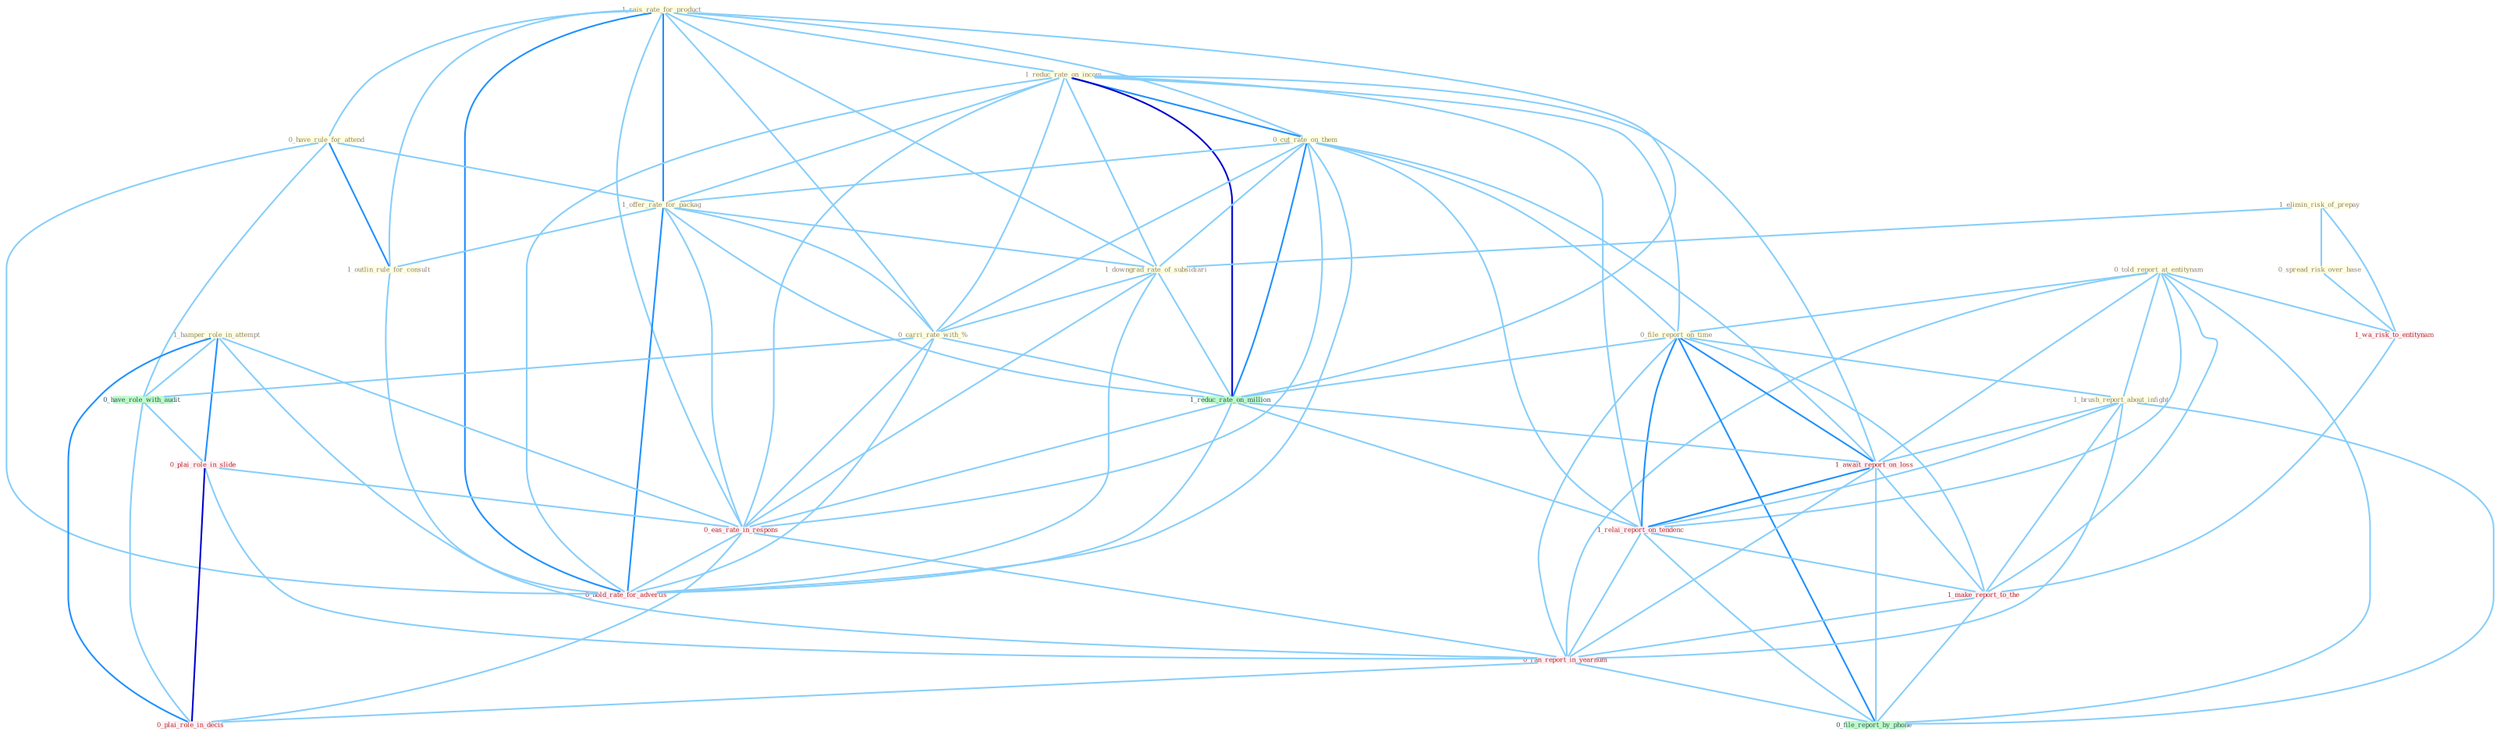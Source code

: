 Graph G{ 
    node
    [shape=polygon,style=filled,width=.5,height=.06,color="#BDFCC9",fixedsize=true,fontsize=4,
    fontcolor="#2f4f4f"];
    {node
    [color="#ffffe0", fontcolor="#8b7d6b"] "1_rais_rate_for_product " "0_have_rule_for_attend " "1_reduc_rate_on_incom " "0_told_report_at_entitynam " "0_cut_rate_on_them " "1_offer_rate_for_packag " "1_elimin_risk_of_prepay " "0_spread_risk_over_base " "1_outlin_rule_for_consult " "1_downgrad_rate_of_subsidiari " "0_file_report_on_time " "1_hamper_role_in_attempt " "0_carri_rate_with_% " "1_brush_report_about_infight "}
{node [color="#fff0f5", fontcolor="#b22222"] "1_wa_risk_to_entitynam " "1_await_report_on_loss " "1_relai_report_on_tendenc " "0_plai_role_in_slide " "1_make_report_to_the " "0_eas_rate_in_respons " "0_ran_report_in_yearnum " "0_plai_role_in_decis " "0_hold_rate_for_advertis "}
edge [color="#B0E2FF"];

	"1_rais_rate_for_product " -- "0_have_rule_for_attend " [w="1", color="#87cefa" ];
	"1_rais_rate_for_product " -- "1_reduc_rate_on_incom " [w="1", color="#87cefa" ];
	"1_rais_rate_for_product " -- "0_cut_rate_on_them " [w="1", color="#87cefa" ];
	"1_rais_rate_for_product " -- "1_offer_rate_for_packag " [w="2", color="#1e90ff" , len=0.8];
	"1_rais_rate_for_product " -- "1_outlin_rule_for_consult " [w="1", color="#87cefa" ];
	"1_rais_rate_for_product " -- "1_downgrad_rate_of_subsidiari " [w="1", color="#87cefa" ];
	"1_rais_rate_for_product " -- "0_carri_rate_with_% " [w="1", color="#87cefa" ];
	"1_rais_rate_for_product " -- "1_reduc_rate_on_million " [w="1", color="#87cefa" ];
	"1_rais_rate_for_product " -- "0_eas_rate_in_respons " [w="1", color="#87cefa" ];
	"1_rais_rate_for_product " -- "0_hold_rate_for_advertis " [w="2", color="#1e90ff" , len=0.8];
	"0_have_rule_for_attend " -- "1_offer_rate_for_packag " [w="1", color="#87cefa" ];
	"0_have_rule_for_attend " -- "1_outlin_rule_for_consult " [w="2", color="#1e90ff" , len=0.8];
	"0_have_rule_for_attend " -- "0_have_role_with_audit " [w="1", color="#87cefa" ];
	"0_have_rule_for_attend " -- "0_hold_rate_for_advertis " [w="1", color="#87cefa" ];
	"1_reduc_rate_on_incom " -- "0_cut_rate_on_them " [w="2", color="#1e90ff" , len=0.8];
	"1_reduc_rate_on_incom " -- "1_offer_rate_for_packag " [w="1", color="#87cefa" ];
	"1_reduc_rate_on_incom " -- "1_downgrad_rate_of_subsidiari " [w="1", color="#87cefa" ];
	"1_reduc_rate_on_incom " -- "0_file_report_on_time " [w="1", color="#87cefa" ];
	"1_reduc_rate_on_incom " -- "0_carri_rate_with_% " [w="1", color="#87cefa" ];
	"1_reduc_rate_on_incom " -- "1_reduc_rate_on_million " [w="3", color="#0000cd" , len=0.6];
	"1_reduc_rate_on_incom " -- "1_await_report_on_loss " [w="1", color="#87cefa" ];
	"1_reduc_rate_on_incom " -- "1_relai_report_on_tendenc " [w="1", color="#87cefa" ];
	"1_reduc_rate_on_incom " -- "0_eas_rate_in_respons " [w="1", color="#87cefa" ];
	"1_reduc_rate_on_incom " -- "0_hold_rate_for_advertis " [w="1", color="#87cefa" ];
	"0_told_report_at_entitynam " -- "0_file_report_on_time " [w="1", color="#87cefa" ];
	"0_told_report_at_entitynam " -- "1_brush_report_about_infight " [w="1", color="#87cefa" ];
	"0_told_report_at_entitynam " -- "1_wa_risk_to_entitynam " [w="1", color="#87cefa" ];
	"0_told_report_at_entitynam " -- "1_await_report_on_loss " [w="1", color="#87cefa" ];
	"0_told_report_at_entitynam " -- "1_relai_report_on_tendenc " [w="1", color="#87cefa" ];
	"0_told_report_at_entitynam " -- "1_make_report_to_the " [w="1", color="#87cefa" ];
	"0_told_report_at_entitynam " -- "0_ran_report_in_yearnum " [w="1", color="#87cefa" ];
	"0_told_report_at_entitynam " -- "0_file_report_by_phone " [w="1", color="#87cefa" ];
	"0_cut_rate_on_them " -- "1_offer_rate_for_packag " [w="1", color="#87cefa" ];
	"0_cut_rate_on_them " -- "1_downgrad_rate_of_subsidiari " [w="1", color="#87cefa" ];
	"0_cut_rate_on_them " -- "0_file_report_on_time " [w="1", color="#87cefa" ];
	"0_cut_rate_on_them " -- "0_carri_rate_with_% " [w="1", color="#87cefa" ];
	"0_cut_rate_on_them " -- "1_reduc_rate_on_million " [w="2", color="#1e90ff" , len=0.8];
	"0_cut_rate_on_them " -- "1_await_report_on_loss " [w="1", color="#87cefa" ];
	"0_cut_rate_on_them " -- "1_relai_report_on_tendenc " [w="1", color="#87cefa" ];
	"0_cut_rate_on_them " -- "0_eas_rate_in_respons " [w="1", color="#87cefa" ];
	"0_cut_rate_on_them " -- "0_hold_rate_for_advertis " [w="1", color="#87cefa" ];
	"1_offer_rate_for_packag " -- "1_outlin_rule_for_consult " [w="1", color="#87cefa" ];
	"1_offer_rate_for_packag " -- "1_downgrad_rate_of_subsidiari " [w="1", color="#87cefa" ];
	"1_offer_rate_for_packag " -- "0_carri_rate_with_% " [w="1", color="#87cefa" ];
	"1_offer_rate_for_packag " -- "1_reduc_rate_on_million " [w="1", color="#87cefa" ];
	"1_offer_rate_for_packag " -- "0_eas_rate_in_respons " [w="1", color="#87cefa" ];
	"1_offer_rate_for_packag " -- "0_hold_rate_for_advertis " [w="2", color="#1e90ff" , len=0.8];
	"1_elimin_risk_of_prepay " -- "0_spread_risk_over_base " [w="1", color="#87cefa" ];
	"1_elimin_risk_of_prepay " -- "1_downgrad_rate_of_subsidiari " [w="1", color="#87cefa" ];
	"1_elimin_risk_of_prepay " -- "1_wa_risk_to_entitynam " [w="1", color="#87cefa" ];
	"0_spread_risk_over_base " -- "1_wa_risk_to_entitynam " [w="1", color="#87cefa" ];
	"1_outlin_rule_for_consult " -- "0_hold_rate_for_advertis " [w="1", color="#87cefa" ];
	"1_downgrad_rate_of_subsidiari " -- "0_carri_rate_with_% " [w="1", color="#87cefa" ];
	"1_downgrad_rate_of_subsidiari " -- "1_reduc_rate_on_million " [w="1", color="#87cefa" ];
	"1_downgrad_rate_of_subsidiari " -- "0_eas_rate_in_respons " [w="1", color="#87cefa" ];
	"1_downgrad_rate_of_subsidiari " -- "0_hold_rate_for_advertis " [w="1", color="#87cefa" ];
	"0_file_report_on_time " -- "1_brush_report_about_infight " [w="1", color="#87cefa" ];
	"0_file_report_on_time " -- "1_reduc_rate_on_million " [w="1", color="#87cefa" ];
	"0_file_report_on_time " -- "1_await_report_on_loss " [w="2", color="#1e90ff" , len=0.8];
	"0_file_report_on_time " -- "1_relai_report_on_tendenc " [w="2", color="#1e90ff" , len=0.8];
	"0_file_report_on_time " -- "1_make_report_to_the " [w="1", color="#87cefa" ];
	"0_file_report_on_time " -- "0_ran_report_in_yearnum " [w="1", color="#87cefa" ];
	"0_file_report_on_time " -- "0_file_report_by_phone " [w="2", color="#1e90ff" , len=0.8];
	"1_hamper_role_in_attempt " -- "0_have_role_with_audit " [w="1", color="#87cefa" ];
	"1_hamper_role_in_attempt " -- "0_plai_role_in_slide " [w="2", color="#1e90ff" , len=0.8];
	"1_hamper_role_in_attempt " -- "0_eas_rate_in_respons " [w="1", color="#87cefa" ];
	"1_hamper_role_in_attempt " -- "0_ran_report_in_yearnum " [w="1", color="#87cefa" ];
	"1_hamper_role_in_attempt " -- "0_plai_role_in_decis " [w="2", color="#1e90ff" , len=0.8];
	"0_carri_rate_with_% " -- "0_have_role_with_audit " [w="1", color="#87cefa" ];
	"0_carri_rate_with_% " -- "1_reduc_rate_on_million " [w="1", color="#87cefa" ];
	"0_carri_rate_with_% " -- "0_eas_rate_in_respons " [w="1", color="#87cefa" ];
	"0_carri_rate_with_% " -- "0_hold_rate_for_advertis " [w="1", color="#87cefa" ];
	"1_brush_report_about_infight " -- "1_await_report_on_loss " [w="1", color="#87cefa" ];
	"1_brush_report_about_infight " -- "1_relai_report_on_tendenc " [w="1", color="#87cefa" ];
	"1_brush_report_about_infight " -- "1_make_report_to_the " [w="1", color="#87cefa" ];
	"1_brush_report_about_infight " -- "0_ran_report_in_yearnum " [w="1", color="#87cefa" ];
	"1_brush_report_about_infight " -- "0_file_report_by_phone " [w="1", color="#87cefa" ];
	"1_wa_risk_to_entitynam " -- "1_make_report_to_the " [w="1", color="#87cefa" ];
	"0_have_role_with_audit " -- "0_plai_role_in_slide " [w="1", color="#87cefa" ];
	"0_have_role_with_audit " -- "0_plai_role_in_decis " [w="1", color="#87cefa" ];
	"1_reduc_rate_on_million " -- "1_await_report_on_loss " [w="1", color="#87cefa" ];
	"1_reduc_rate_on_million " -- "1_relai_report_on_tendenc " [w="1", color="#87cefa" ];
	"1_reduc_rate_on_million " -- "0_eas_rate_in_respons " [w="1", color="#87cefa" ];
	"1_reduc_rate_on_million " -- "0_hold_rate_for_advertis " [w="1", color="#87cefa" ];
	"1_await_report_on_loss " -- "1_relai_report_on_tendenc " [w="2", color="#1e90ff" , len=0.8];
	"1_await_report_on_loss " -- "1_make_report_to_the " [w="1", color="#87cefa" ];
	"1_await_report_on_loss " -- "0_ran_report_in_yearnum " [w="1", color="#87cefa" ];
	"1_await_report_on_loss " -- "0_file_report_by_phone " [w="1", color="#87cefa" ];
	"1_relai_report_on_tendenc " -- "1_make_report_to_the " [w="1", color="#87cefa" ];
	"1_relai_report_on_tendenc " -- "0_ran_report_in_yearnum " [w="1", color="#87cefa" ];
	"1_relai_report_on_tendenc " -- "0_file_report_by_phone " [w="1", color="#87cefa" ];
	"0_plai_role_in_slide " -- "0_eas_rate_in_respons " [w="1", color="#87cefa" ];
	"0_plai_role_in_slide " -- "0_ran_report_in_yearnum " [w="1", color="#87cefa" ];
	"0_plai_role_in_slide " -- "0_plai_role_in_decis " [w="3", color="#0000cd" , len=0.6];
	"1_make_report_to_the " -- "0_ran_report_in_yearnum " [w="1", color="#87cefa" ];
	"1_make_report_to_the " -- "0_file_report_by_phone " [w="1", color="#87cefa" ];
	"0_eas_rate_in_respons " -- "0_ran_report_in_yearnum " [w="1", color="#87cefa" ];
	"0_eas_rate_in_respons " -- "0_plai_role_in_decis " [w="1", color="#87cefa" ];
	"0_eas_rate_in_respons " -- "0_hold_rate_for_advertis " [w="1", color="#87cefa" ];
	"0_ran_report_in_yearnum " -- "0_file_report_by_phone " [w="1", color="#87cefa" ];
	"0_ran_report_in_yearnum " -- "0_plai_role_in_decis " [w="1", color="#87cefa" ];
}